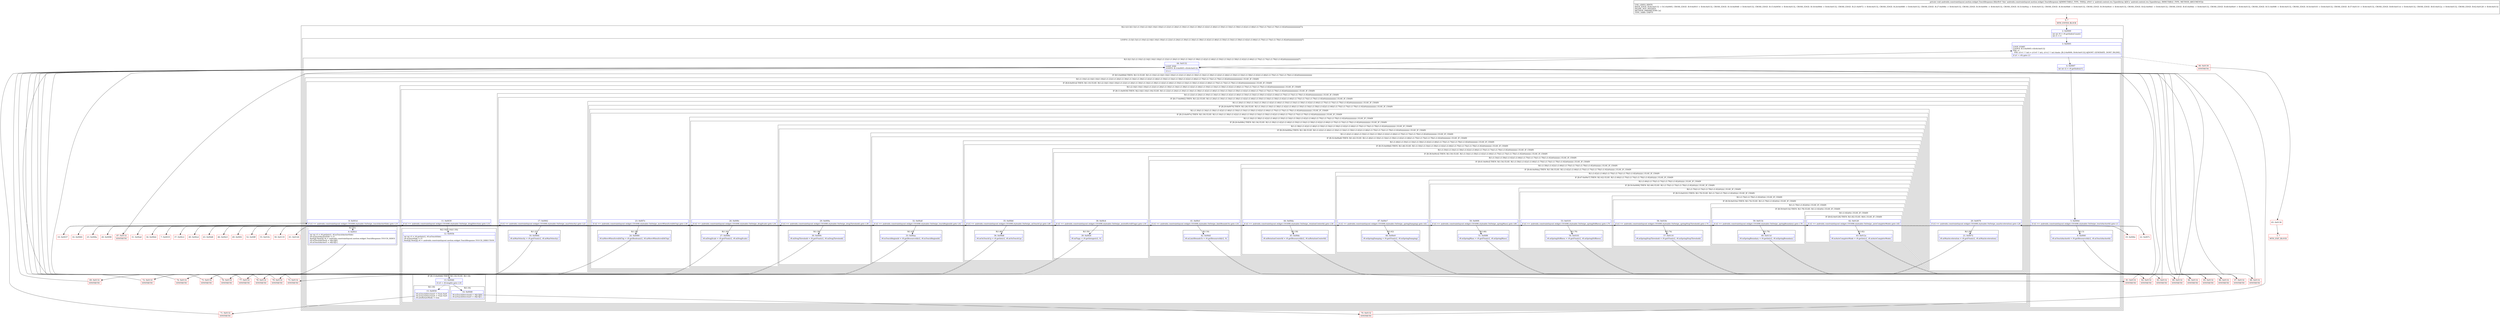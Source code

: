 digraph "CFG forandroidx.constraintlayout.motion.widget.TouchResponse.fill(Landroid\/content\/res\/TypedArray;)V" {
subgraph cluster_Region_1102398667 {
label = "R(2:1|(3:3|(1:5)(1:(1:10)(1:(2:14|(1:16)(1:18))(1:(1:22)(1:(1:26)(1:(1:30)(1:(1:34)(1:(1:38)(1:(1:42)(1:(1:46)(1:(1:50)(1:(1:54)(1:(1:58)(1:(1:62)(1:(1:66)(1:(1:70)(1:(1:74)(1:(1:78)(1:(1:82)(0)))))))))))))))))))|7))";
node [shape=record,color=blue];
Node_2 [shape=record,label="{2\:\ 0x0000|int int r0 = r9.getIndexCount()\lint r1 = 0\l}"];
subgraph cluster_LoopRegion_1527100475 {
label = "LOOP:0: (3:3|(1:5)(1:(1:10)(1:(2:14|(1:16)(1:18))(1:(1:22)(1:(1:26)(1:(1:30)(1:(1:34)(1:(1:38)(1:(1:42)(1:(1:46)(1:(1:50)(1:(1:54)(1:(1:58)(1:(1:62)(1:(1:66)(1:(1:70)(1:(1:74)(1:(1:78)(1:(1:82)(0)))))))))))))))))))|7)";
node [shape=record,color=blue];
Node_3 [shape=record,label="{3\:\ 0x0005|LOOP_START\lLOOP:0: B:3:0x0005\-\>B:64:0x0132\lPHI: r1 \l  PHI: (r1v1 'i' int) = (r1v0 'i' int), (r1v2 'i' int) binds: [B:2:0x0000, B:64:0x0132] A[DONT_GENERATE, DONT_INLINE]\l|if (r1 \< r0) goto L3\l}"];
subgraph cluster_Region_1935277348 {
label = "R(3:3|(1:5)(1:(1:10)(1:(2:14|(1:16)(1:18))(1:(1:22)(1:(1:26)(1:(1:30)(1:(1:34)(1:(1:38)(1:(1:42)(1:(1:46)(1:(1:50)(1:(1:54)(1:(1:58)(1:(1:62)(1:(1:66)(1:(1:70)(1:(1:74)(1:(1:78)(1:(1:82)(0)))))))))))))))))))|7)";
node [shape=record,color=blue];
Node_4 [shape=record,label="{4\:\ 0x0007|int int r2 = r9.getIndex(r1)\l}"];
subgraph cluster_IfRegion_1737988402 {
label = "IF [B:5:0x000d] THEN: R(1:5) ELSE: R(1:(1:10)(1:(2:14|(1:16)(1:18))(1:(1:22)(1:(1:26)(1:(1:30)(1:(1:34)(1:(1:38)(1:(1:42)(1:(1:46)(1:(1:50)(1:(1:54)(1:(1:58)(1:(1:62)(1:(1:66)(1:(1:70)(1:(1:74)(1:(1:78)(1:(1:82)(0)))))))))))))))))))";
node [shape=record,color=blue];
Node_5 [shape=record,label="{5\:\ 0x000d|if (r2 == androidx.constraintlayout.widget.C0169R.styleable.OnSwipe_touchAnchorId) goto L5\l}"];
subgraph cluster_Region_208603671 {
label = "R(1:5)";
node [shape=record,color=blue];
Node_6 [shape=record,label="{6\:\ 0x000f|r8.mTouchAnchorId = r9.getResourceId(r2, r8.mTouchAnchorId)\l}"];
}
subgraph cluster_Region_221598190 {
label = "R(1:(1:10)(1:(2:14|(1:16)(1:18))(1:(1:22)(1:(1:26)(1:(1:30)(1:(1:34)(1:(1:38)(1:(1:42)(1:(1:46)(1:(1:50)(1:(1:54)(1:(1:58)(1:(1:62)(1:(1:66)(1:(1:70)(1:(1:74)(1:(1:78)(1:(1:82)(0))))))))))))))))))) | ELSE_IF_CHAIN\l";
node [shape=record,color=blue];
subgraph cluster_IfRegion_2059260877 {
label = "IF [B:8:0x001d] THEN: R(1:10) ELSE: R(1:(2:14|(1:16)(1:18))(1:(1:22)(1:(1:26)(1:(1:30)(1:(1:34)(1:(1:38)(1:(1:42)(1:(1:46)(1:(1:50)(1:(1:54)(1:(1:58)(1:(1:62)(1:(1:66)(1:(1:70)(1:(1:74)(1:(1:78)(1:(1:82)(0)))))))))))))))))) | ELSE_IF_CHAIN\l";
node [shape=record,color=blue];
Node_8 [shape=record,label="{8\:\ 0x001d|if (r2 == androidx.constraintlayout.widget.C0169R.styleable.OnSwipe_touchAnchorSide) goto L10\l}"];
subgraph cluster_Region_1186046307 {
label = "R(1:10)";
node [shape=record,color=blue];
Node_9 [shape=record,label="{9\:\ 0x001f|int int r3 = r9.getInt(r2, r8.mTouchAnchorSide)\lr8.mTouchAnchorSide = r3\lfloat[][] float[][] r6 = androidx.constraintlayout.motion.widget.TouchResponse.TOUCH_SIDES\lr8.mTouchAnchorX = r6[r3][0]\lr8.mTouchAnchorY = r6[r3][1]\l}"];
}
subgraph cluster_Region_1019346628 {
label = "R(1:(2:14|(1:16)(1:18))(1:(1:22)(1:(1:26)(1:(1:30)(1:(1:34)(1:(1:38)(1:(1:42)(1:(1:46)(1:(1:50)(1:(1:54)(1:(1:58)(1:(1:62)(1:(1:66)(1:(1:70)(1:(1:74)(1:(1:78)(1:(1:82)(0)))))))))))))))))) | ELSE_IF_CHAIN\l";
node [shape=record,color=blue];
subgraph cluster_IfRegion_498400910 {
label = "IF [B:11:0x0039] THEN: R(2:14|(1:16)(1:18)) ELSE: R(1:(1:22)(1:(1:26)(1:(1:30)(1:(1:34)(1:(1:38)(1:(1:42)(1:(1:46)(1:(1:50)(1:(1:54)(1:(1:58)(1:(1:62)(1:(1:66)(1:(1:70)(1:(1:74)(1:(1:78)(1:(1:82)(0))))))))))))))))) | ELSE_IF_CHAIN\l";
node [shape=record,color=blue];
Node_11 [shape=record,label="{11\:\ 0x0039|if (r2 == androidx.constraintlayout.widget.C0169R.styleable.OnSwipe_dragDirection) goto L14\l}"];
subgraph cluster_Region_1769959581 {
label = "R(2:14|(1:16)(1:18))";
node [shape=record,color=blue];
Node_12 [shape=record,label="{12\:\ 0x003b|int int r3 = r9.getInt(r2, r8.mTouchSide)\lr8.mTouchSide = r3\lfloat[][] float[][] r6 = androidx.constraintlayout.motion.widget.TouchResponse.TOUCH_DIRECTION\l}"];
subgraph cluster_IfRegion_987617852 {
label = "IF [B:13:0x0046] THEN: R(1:16) ELSE: R(1:18)";
node [shape=record,color=blue];
Node_13 [shape=record,label="{13\:\ 0x0046|if (r3 \< r6.length) goto L16\l}"];
subgraph cluster_Region_416127258 {
label = "R(1:16)";
node [shape=record,color=blue];
Node_14 [shape=record,label="{14\:\ 0x0048|r8.mTouchDirectionX = r6[r3][0]\lr8.mTouchDirectionY = r6[r3][1]\l}"];
}
subgraph cluster_Region_200503443 {
label = "R(1:18)";
node [shape=record,color=blue];
Node_15 [shape=record,label="{15\:\ 0x0056|r8.mTouchDirectionY = Float.NaN\lr8.mTouchDirectionX = Float.NaN\lr8.mIsRotateMode = true\l}"];
}
}
}
subgraph cluster_Region_1715155531 {
label = "R(1:(1:22)(1:(1:26)(1:(1:30)(1:(1:34)(1:(1:38)(1:(1:42)(1:(1:46)(1:(1:50)(1:(1:54)(1:(1:58)(1:(1:62)(1:(1:66)(1:(1:70)(1:(1:74)(1:(1:78)(1:(1:82)(0))))))))))))))))) | ELSE_IF_CHAIN\l";
node [shape=record,color=blue];
subgraph cluster_IfRegion_2101933508 {
label = "IF [B:17:0x0062] THEN: R(1:22) ELSE: R(1:(1:26)(1:(1:30)(1:(1:34)(1:(1:38)(1:(1:42)(1:(1:46)(1:(1:50)(1:(1:54)(1:(1:58)(1:(1:62)(1:(1:66)(1:(1:70)(1:(1:74)(1:(1:78)(1:(1:82)(0)))))))))))))))) | ELSE_IF_CHAIN\l";
node [shape=record,color=blue];
Node_17 [shape=record,label="{17\:\ 0x0062|if (r2 == androidx.constraintlayout.widget.C0169R.styleable.OnSwipe_maxVelocity) goto L22\l}"];
subgraph cluster_Region_909765047 {
label = "R(1:22)";
node [shape=record,color=blue];
Node_18 [shape=record,label="{18\:\ 0x0064|r8.mMaxVelocity = r9.getFloat(r2, r8.mMaxVelocity)\l}"];
}
subgraph cluster_Region_1093055811 {
label = "R(1:(1:26)(1:(1:30)(1:(1:34)(1:(1:38)(1:(1:42)(1:(1:46)(1:(1:50)(1:(1:54)(1:(1:58)(1:(1:62)(1:(1:66)(1:(1:70)(1:(1:74)(1:(1:78)(1:(1:82)(0)))))))))))))))) | ELSE_IF_CHAIN\l";
node [shape=record,color=blue];
subgraph cluster_IfRegion_214114672 {
label = "IF [B:20:0x0070] THEN: R(1:26) ELSE: R(1:(1:30)(1:(1:34)(1:(1:38)(1:(1:42)(1:(1:46)(1:(1:50)(1:(1:54)(1:(1:58)(1:(1:62)(1:(1:66)(1:(1:70)(1:(1:74)(1:(1:78)(1:(1:82)(0))))))))))))))) | ELSE_IF_CHAIN\l";
node [shape=record,color=blue];
Node_20 [shape=record,label="{20\:\ 0x0070|if (r2 == androidx.constraintlayout.widget.C0169R.styleable.OnSwipe_maxAcceleration) goto L26\l}"];
subgraph cluster_Region_506090477 {
label = "R(1:26)";
node [shape=record,color=blue];
Node_21 [shape=record,label="{21\:\ 0x0072|r8.mMaxAcceleration = r9.getFloat(r2, r8.mMaxAcceleration)\l}"];
}
subgraph cluster_Region_1914852477 {
label = "R(1:(1:30)(1:(1:34)(1:(1:38)(1:(1:42)(1:(1:46)(1:(1:50)(1:(1:54)(1:(1:58)(1:(1:62)(1:(1:66)(1:(1:70)(1:(1:74)(1:(1:78)(1:(1:82)(0))))))))))))))) | ELSE_IF_CHAIN\l";
node [shape=record,color=blue];
subgraph cluster_IfRegion_611742521 {
label = "IF [B:23:0x007e] THEN: R(1:30) ELSE: R(1:(1:34)(1:(1:38)(1:(1:42)(1:(1:46)(1:(1:50)(1:(1:54)(1:(1:58)(1:(1:62)(1:(1:66)(1:(1:70)(1:(1:74)(1:(1:78)(1:(1:82)(0)))))))))))))) | ELSE_IF_CHAIN\l";
node [shape=record,color=blue];
Node_23 [shape=record,label="{23\:\ 0x007e|if (r2 == androidx.constraintlayout.widget.C0169R.styleable.OnSwipe_moveWhenScrollAtTop) goto L30\l}"];
subgraph cluster_Region_1576751697 {
label = "R(1:30)";
node [shape=record,color=blue];
Node_24 [shape=record,label="{24\:\ 0x0080|r8.mMoveWhenScrollAtTop = r9.getBoolean(r2, r8.mMoveWhenScrollAtTop)\l}"];
}
subgraph cluster_Region_1657128258 {
label = "R(1:(1:34)(1:(1:38)(1:(1:42)(1:(1:46)(1:(1:50)(1:(1:54)(1:(1:58)(1:(1:62)(1:(1:66)(1:(1:70)(1:(1:74)(1:(1:78)(1:(1:82)(0)))))))))))))) | ELSE_IF_CHAIN\l";
node [shape=record,color=blue];
subgraph cluster_IfRegion_1218846783 {
label = "IF [B:26:0x008c] THEN: R(1:34) ELSE: R(1:(1:38)(1:(1:42)(1:(1:46)(1:(1:50)(1:(1:54)(1:(1:58)(1:(1:62)(1:(1:66)(1:(1:70)(1:(1:74)(1:(1:78)(1:(1:82)(0))))))))))))) | ELSE_IF_CHAIN\l";
node [shape=record,color=blue];
Node_26 [shape=record,label="{26\:\ 0x008c|if (r2 == androidx.constraintlayout.widget.C0169R.styleable.OnSwipe_dragScale) goto L34\l}"];
subgraph cluster_Region_81766397 {
label = "R(1:34)";
node [shape=record,color=blue];
Node_27 [shape=record,label="{27\:\ 0x008e|r8.mDragScale = r9.getFloat(r2, r8.mDragScale)\l}"];
}
subgraph cluster_Region_1565727291 {
label = "R(1:(1:38)(1:(1:42)(1:(1:46)(1:(1:50)(1:(1:54)(1:(1:58)(1:(1:62)(1:(1:66)(1:(1:70)(1:(1:74)(1:(1:78)(1:(1:82)(0))))))))))))) | ELSE_IF_CHAIN\l";
node [shape=record,color=blue];
subgraph cluster_IfRegion_329769956 {
label = "IF [B:29:0x009a] THEN: R(1:38) ELSE: R(1:(1:42)(1:(1:46)(1:(1:50)(1:(1:54)(1:(1:58)(1:(1:62)(1:(1:66)(1:(1:70)(1:(1:74)(1:(1:78)(1:(1:82)(0)))))))))))) | ELSE_IF_CHAIN\l";
node [shape=record,color=blue];
Node_29 [shape=record,label="{29\:\ 0x009a|if (r2 == androidx.constraintlayout.widget.C0169R.styleable.OnSwipe_dragThreshold) goto L38\l}"];
subgraph cluster_Region_348738075 {
label = "R(1:38)";
node [shape=record,color=blue];
Node_30 [shape=record,label="{30\:\ 0x009c|r8.mDragThreshold = r9.getFloat(r2, r8.mDragThreshold)\l}"];
}
subgraph cluster_Region_699080831 {
label = "R(1:(1:42)(1:(1:46)(1:(1:50)(1:(1:54)(1:(1:58)(1:(1:62)(1:(1:66)(1:(1:70)(1:(1:74)(1:(1:78)(1:(1:82)(0)))))))))))) | ELSE_IF_CHAIN\l";
node [shape=record,color=blue];
subgraph cluster_IfRegion_1830236005 {
label = "IF [B:32:0x00a8] THEN: R(1:42) ELSE: R(1:(1:46)(1:(1:50)(1:(1:54)(1:(1:58)(1:(1:62)(1:(1:66)(1:(1:70)(1:(1:74)(1:(1:78)(1:(1:82)(0))))))))))) | ELSE_IF_CHAIN\l";
node [shape=record,color=blue];
Node_32 [shape=record,label="{32\:\ 0x00a8|if (r2 == androidx.constraintlayout.widget.C0169R.styleable.OnSwipe_touchRegionId) goto L42\l}"];
subgraph cluster_Region_344886645 {
label = "R(1:42)";
node [shape=record,color=blue];
Node_33 [shape=record,label="{33\:\ 0x00aa|r8.mTouchRegionId = r9.getResourceId(r2, r8.mTouchRegionId)\l}"];
}
subgraph cluster_Region_1229588619 {
label = "R(1:(1:46)(1:(1:50)(1:(1:54)(1:(1:58)(1:(1:62)(1:(1:66)(1:(1:70)(1:(1:74)(1:(1:78)(1:(1:82)(0))))))))))) | ELSE_IF_CHAIN\l";
node [shape=record,color=blue];
subgraph cluster_IfRegion_941290691 {
label = "IF [B:35:0x00b6] THEN: R(1:46) ELSE: R(1:(1:50)(1:(1:54)(1:(1:58)(1:(1:62)(1:(1:66)(1:(1:70)(1:(1:74)(1:(1:78)(1:(1:82)(0)))))))))) | ELSE_IF_CHAIN\l";
node [shape=record,color=blue];
Node_35 [shape=record,label="{35\:\ 0x00b6|if (r2 == androidx.constraintlayout.widget.C0169R.styleable.OnSwipe_onTouchUp) goto L46\l}"];
subgraph cluster_Region_1713184849 {
label = "R(1:46)";
node [shape=record,color=blue];
Node_36 [shape=record,label="{36\:\ 0x00b8|r8.mOnTouchUp = r9.getInt(r2, r8.mOnTouchUp)\l}"];
}
subgraph cluster_Region_90778421 {
label = "R(1:(1:50)(1:(1:54)(1:(1:58)(1:(1:62)(1:(1:66)(1:(1:70)(1:(1:74)(1:(1:78)(1:(1:82)(0)))))))))) | ELSE_IF_CHAIN\l";
node [shape=record,color=blue];
subgraph cluster_IfRegion_849692656 {
label = "IF [B:38:0x00c4] THEN: R(1:50) ELSE: R(1:(1:54)(1:(1:58)(1:(1:62)(1:(1:66)(1:(1:70)(1:(1:74)(1:(1:78)(1:(1:82)(0))))))))) | ELSE_IF_CHAIN\l";
node [shape=record,color=blue];
Node_38 [shape=record,label="{38\:\ 0x00c4|if (r2 == androidx.constraintlayout.widget.C0169R.styleable.OnSwipe_nestedScrollFlags) goto L50\l}"];
subgraph cluster_Region_1377866228 {
label = "R(1:50)";
node [shape=record,color=blue];
Node_39 [shape=record,label="{39\:\ 0x00c6|r8.mFlags = r9.getInteger(r2, 0)\l}"];
}
subgraph cluster_Region_1085172577 {
label = "R(1:(1:54)(1:(1:58)(1:(1:62)(1:(1:66)(1:(1:70)(1:(1:74)(1:(1:78)(1:(1:82)(0))))))))) | ELSE_IF_CHAIN\l";
node [shape=record,color=blue];
subgraph cluster_IfRegion_1031003039 {
label = "IF [B:41:0x00cf] THEN: R(1:54) ELSE: R(1:(1:58)(1:(1:62)(1:(1:66)(1:(1:70)(1:(1:74)(1:(1:78)(1:(1:82)(0)))))))) | ELSE_IF_CHAIN\l";
node [shape=record,color=blue];
Node_41 [shape=record,label="{41\:\ 0x00cf|if (r2 == androidx.constraintlayout.widget.C0169R.styleable.OnSwipe_limitBoundsTo) goto L54\l}"];
subgraph cluster_Region_853765064 {
label = "R(1:54)";
node [shape=record,color=blue];
Node_42 [shape=record,label="{42\:\ 0x00d1|r8.mLimitBoundsTo = r9.getResourceId(r2, 0)\l}"];
}
subgraph cluster_Region_821433299 {
label = "R(1:(1:58)(1:(1:62)(1:(1:66)(1:(1:70)(1:(1:74)(1:(1:78)(1:(1:82)(0)))))))) | ELSE_IF_CHAIN\l";
node [shape=record,color=blue];
subgraph cluster_IfRegion_719397027 {
label = "IF [B:44:0x00da] THEN: R(1:58) ELSE: R(1:(1:62)(1:(1:66)(1:(1:70)(1:(1:74)(1:(1:78)(1:(1:82)(0))))))) | ELSE_IF_CHAIN\l";
node [shape=record,color=blue];
Node_44 [shape=record,label="{44\:\ 0x00da|if (r2 == androidx.constraintlayout.widget.C0169R.styleable.OnSwipe_rotationCenterId) goto L58\l}"];
subgraph cluster_Region_2090384186 {
label = "R(1:58)";
node [shape=record,color=blue];
Node_45 [shape=record,label="{45\:\ 0x00dc|r8.mRotationCenterId = r9.getResourceId(r2, r8.mRotationCenterId)\l}"];
}
subgraph cluster_Region_694246166 {
label = "R(1:(1:62)(1:(1:66)(1:(1:70)(1:(1:74)(1:(1:78)(1:(1:82)(0))))))) | ELSE_IF_CHAIN\l";
node [shape=record,color=blue];
subgraph cluster_IfRegion_1603545109 {
label = "IF [B:47:0x00e7] THEN: R(1:62) ELSE: R(1:(1:66)(1:(1:70)(1:(1:74)(1:(1:78)(1:(1:82)(0)))))) | ELSE_IF_CHAIN\l";
node [shape=record,color=blue];
Node_47 [shape=record,label="{47\:\ 0x00e7|if (r2 == androidx.constraintlayout.widget.C0169R.styleable.OnSwipe_springDamping) goto L62\l}"];
subgraph cluster_Region_1988146436 {
label = "R(1:62)";
node [shape=record,color=blue];
Node_48 [shape=record,label="{48\:\ 0x00e9|r8.mSpringDamping = r9.getFloat(r2, r8.mSpringDamping)\l}"];
}
subgraph cluster_Region_1696460172 {
label = "R(1:(1:66)(1:(1:70)(1:(1:74)(1:(1:78)(1:(1:82)(0)))))) | ELSE_IF_CHAIN\l";
node [shape=record,color=blue];
subgraph cluster_IfRegion_1430746959 {
label = "IF [B:50:0x00f4] THEN: R(1:66) ELSE: R(1:(1:70)(1:(1:74)(1:(1:78)(1:(1:82)(0))))) | ELSE_IF_CHAIN\l";
node [shape=record,color=blue];
Node_50 [shape=record,label="{50\:\ 0x00f4|if (r2 == androidx.constraintlayout.widget.C0169R.styleable.OnSwipe_springMass) goto L66\l}"];
subgraph cluster_Region_1816086454 {
label = "R(1:66)";
node [shape=record,color=blue];
Node_51 [shape=record,label="{51\:\ 0x00f6|r8.mSpringMass = r9.getFloat(r2, r8.mSpringMass)\l}"];
}
subgraph cluster_Region_1457223469 {
label = "R(1:(1:70)(1:(1:74)(1:(1:78)(1:(1:82)(0))))) | ELSE_IF_CHAIN\l";
node [shape=record,color=blue];
subgraph cluster_IfRegion_303369892 {
label = "IF [B:53:0x0101] THEN: R(1:70) ELSE: R(1:(1:74)(1:(1:78)(1:(1:82)(0)))) | ELSE_IF_CHAIN\l";
node [shape=record,color=blue];
Node_53 [shape=record,label="{53\:\ 0x0101|if (r2 == androidx.constraintlayout.widget.C0169R.styleable.OnSwipe_springStiffness) goto L70\l}"];
subgraph cluster_Region_1640935799 {
label = "R(1:70)";
node [shape=record,color=blue];
Node_54 [shape=record,label="{54\:\ 0x0103|r8.mSpringStiffness = r9.getFloat(r2, r8.mSpringStiffness)\l}"];
}
subgraph cluster_Region_1454612142 {
label = "R(1:(1:74)(1:(1:78)(1:(1:82)(0)))) | ELSE_IF_CHAIN\l";
node [shape=record,color=blue];
subgraph cluster_IfRegion_266166030 {
label = "IF [B:56:0x010e] THEN: R(1:74) ELSE: R(1:(1:78)(1:(1:82)(0))) | ELSE_IF_CHAIN\l";
node [shape=record,color=blue];
Node_56 [shape=record,label="{56\:\ 0x010e|if (r2 == androidx.constraintlayout.widget.C0169R.styleable.OnSwipe_springStopThreshold) goto L74\l}"];
subgraph cluster_Region_432647092 {
label = "R(1:74)";
node [shape=record,color=blue];
Node_57 [shape=record,label="{57\:\ 0x0110|r8.mSpringStopThreshold = r9.getFloat(r2, r8.mSpringStopThreshold)\l}"];
}
subgraph cluster_Region_1965672069 {
label = "R(1:(1:78)(1:(1:82)(0))) | ELSE_IF_CHAIN\l";
node [shape=record,color=blue];
subgraph cluster_IfRegion_588506631 {
label = "IF [B:59:0x011b] THEN: R(1:78) ELSE: R(1:(1:82)(0)) | ELSE_IF_CHAIN\l";
node [shape=record,color=blue];
Node_59 [shape=record,label="{59\:\ 0x011b|if (r2 == androidx.constraintlayout.widget.C0169R.styleable.OnSwipe_springBoundary) goto L78\l}"];
subgraph cluster_Region_935509531 {
label = "R(1:78)";
node [shape=record,color=blue];
Node_60 [shape=record,label="{60\:\ 0x011d|r8.mSpringBoundary = r9.getInt(r2, r8.mSpringBoundary)\l}"];
}
subgraph cluster_Region_2144482337 {
label = "R(1:(1:82)(0)) | ELSE_IF_CHAIN\l";
node [shape=record,color=blue];
subgraph cluster_IfRegion_1375908546 {
label = "IF [B:62:0x0128] THEN: R(1:82) ELSE: R(0) | ELSE_IF_CHAIN\l";
node [shape=record,color=blue];
Node_62 [shape=record,label="{62\:\ 0x0128|if (r2 == androidx.constraintlayout.widget.C0169R.styleable.OnSwipe_autoCompleteMode) goto L82\l}"];
subgraph cluster_Region_113391421 {
label = "R(1:82)";
node [shape=record,color=blue];
Node_63 [shape=record,label="{63\:\ 0x012a|r8.mAutoCompleteMode = r9.getInt(r2, r8.mAutoCompleteMode)\l}"];
}
subgraph cluster_Region_1916622569 {
label = "R(0)";
node [shape=record,color=blue];
}
}
}
}
}
}
}
}
}
}
}
}
}
}
}
}
}
}
}
}
}
}
}
}
}
}
}
}
}
}
}
}
}
}
}
}
}
}
Node_64 [shape=record,label="{64\:\ 0x0132|LOOP_END\lLOOP:0: B:3:0x0005\-\>B:64:0x0132\l|r1++\l}"];
}
}
}
Node_0 [shape=record,color=red,label="{0\:\ ?|MTH_ENTER_BLOCK\l}"];
Node_68 [shape=record,color=red,label="{68\:\ 0x0132|SYNTHETIC\l}"];
Node_7 [shape=record,color=red,label="{7\:\ 0x0019}"];
Node_69 [shape=record,color=red,label="{69\:\ 0x0132|SYNTHETIC\l}"];
Node_10 [shape=record,color=red,label="{10\:\ 0x0037}"];
Node_70 [shape=record,color=red,label="{70\:\ 0x0132|SYNTHETIC\l}"];
Node_71 [shape=record,color=red,label="{71\:\ 0x0132|SYNTHETIC\l}"];
Node_16 [shape=record,color=red,label="{16\:\ 0x0060}"];
Node_72 [shape=record,color=red,label="{72\:\ 0x0132|SYNTHETIC\l}"];
Node_19 [shape=record,color=red,label="{19\:\ 0x006e}"];
Node_73 [shape=record,color=red,label="{73\:\ 0x0132|SYNTHETIC\l}"];
Node_22 [shape=record,color=red,label="{22\:\ 0x007c}"];
Node_74 [shape=record,color=red,label="{74\:\ 0x0132|SYNTHETIC\l}"];
Node_25 [shape=record,color=red,label="{25\:\ 0x008a}"];
Node_75 [shape=record,color=red,label="{75\:\ 0x0132|SYNTHETIC\l}"];
Node_28 [shape=record,color=red,label="{28\:\ 0x0098}"];
Node_76 [shape=record,color=red,label="{76\:\ 0x0132|SYNTHETIC\l}"];
Node_31 [shape=record,color=red,label="{31\:\ 0x00a6}"];
Node_77 [shape=record,color=red,label="{77\:\ 0x0132|SYNTHETIC\l}"];
Node_34 [shape=record,color=red,label="{34\:\ 0x00b4}"];
Node_78 [shape=record,color=red,label="{78\:\ 0x0132|SYNTHETIC\l}"];
Node_37 [shape=record,color=red,label="{37\:\ 0x00c2}"];
Node_79 [shape=record,color=red,label="{79\:\ 0x0132|SYNTHETIC\l}"];
Node_40 [shape=record,color=red,label="{40\:\ 0x00cd}"];
Node_80 [shape=record,color=red,label="{80\:\ 0x0132|SYNTHETIC\l}"];
Node_43 [shape=record,color=red,label="{43\:\ 0x00d8}"];
Node_81 [shape=record,color=red,label="{81\:\ 0x0132|SYNTHETIC\l}"];
Node_46 [shape=record,color=red,label="{46\:\ 0x00e5}"];
Node_82 [shape=record,color=red,label="{82\:\ 0x0132|SYNTHETIC\l}"];
Node_49 [shape=record,color=red,label="{49\:\ 0x00f2}"];
Node_83 [shape=record,color=red,label="{83\:\ 0x0132|SYNTHETIC\l}"];
Node_52 [shape=record,color=red,label="{52\:\ 0x00ff}"];
Node_84 [shape=record,color=red,label="{84\:\ 0x0132|SYNTHETIC\l}"];
Node_55 [shape=record,color=red,label="{55\:\ 0x010c}"];
Node_85 [shape=record,color=red,label="{85\:\ 0x0132|SYNTHETIC\l}"];
Node_58 [shape=record,color=red,label="{58\:\ 0x0119}"];
Node_86 [shape=record,color=red,label="{86\:\ 0x0132|SYNTHETIC\l}"];
Node_61 [shape=record,color=red,label="{61\:\ 0x0126}"];
Node_67 [shape=record,color=red,label="{67\:\ 0x0132|SYNTHETIC\l}"];
Node_87 [shape=record,color=red,label="{87\:\ 0x0132|SYNTHETIC\l}"];
Node_66 [shape=record,color=red,label="{66\:\ 0x0136|SYNTHETIC\l}"];
Node_65 [shape=record,color=red,label="{65\:\ 0x0136}"];
Node_1 [shape=record,color=red,label="{1\:\ ?|MTH_EXIT_BLOCK\l}"];
MethodNode[shape=record,label="{private void androidx.constraintlayout.motion.widget.TouchResponse.fill((r8v0 'this' androidx.constraintlayout.motion.widget.TouchResponse A[IMMUTABLE_TYPE, THIS]), (r9v0 'a' android.content.res.TypedArray A[D('a' android.content.res.TypedArray), IMMUTABLE_TYPE, METHOD_ARGUMENT]))  | USE_LINES_HINTS\lBACK_EDGE: B:64:0x0132 \-\> B:3:0x0005, CROSS_EDGE: B:9:0x001f \-\> B:64:0x0132, CROSS_EDGE: B:14:0x0048 \-\> B:64:0x0132, CROSS_EDGE: B:15:0x0056 \-\> B:64:0x0132, CROSS_EDGE: B:18:0x0064 \-\> B:64:0x0132, CROSS_EDGE: B:21:0x0072 \-\> B:64:0x0132, CROSS_EDGE: B:24:0x0080 \-\> B:64:0x0132, CROSS_EDGE: B:27:0x008e \-\> B:64:0x0132, CROSS_EDGE: B:30:0x009c \-\> B:64:0x0132, CROSS_EDGE: B:33:0x00aa \-\> B:64:0x0132, CROSS_EDGE: B:36:0x00b8 \-\> B:64:0x0132, CROSS_EDGE: B:39:0x00c6 \-\> B:64:0x0132, CROSS_EDGE: B:42:0x00d1 \-\> B:64:0x0132, CROSS_EDGE: B:45:0x00dc \-\> B:64:0x0132, CROSS_EDGE: B:48:0x00e9 \-\> B:64:0x0132, CROSS_EDGE: B:51:0x00f6 \-\> B:64:0x0132, CROSS_EDGE: B:54:0x0103 \-\> B:64:0x0132, CROSS_EDGE: B:57:0x0110 \-\> B:64:0x0132, CROSS_EDGE: B:60:0x011d \-\> B:64:0x0132, CROSS_EDGE: B:63:0x012a \-\> B:64:0x0132, CROSS_EDGE: B:62:0x0128 \-\> B:64:0x0132\lINLINE_NOT_NEEDED\lMETHOD_PARAMETERS: [a]\lTYPE_VARS: EMPTY\l}"];
MethodNode -> Node_0;Node_2 -> Node_3;
Node_3 -> Node_4;
Node_3 -> Node_66[style=dashed];
Node_4 -> Node_5;
Node_5 -> Node_6;
Node_5 -> Node_7[style=dashed];
Node_6 -> Node_68;
Node_8 -> Node_9;
Node_8 -> Node_10[style=dashed];
Node_9 -> Node_69;
Node_11 -> Node_12;
Node_11 -> Node_16[style=dashed];
Node_12 -> Node_13;
Node_13 -> Node_14;
Node_13 -> Node_15[style=dashed];
Node_14 -> Node_70;
Node_15 -> Node_71;
Node_17 -> Node_18;
Node_17 -> Node_19[style=dashed];
Node_18 -> Node_72;
Node_20 -> Node_21;
Node_20 -> Node_22[style=dashed];
Node_21 -> Node_73;
Node_23 -> Node_24;
Node_23 -> Node_25[style=dashed];
Node_24 -> Node_74;
Node_26 -> Node_27;
Node_26 -> Node_28[style=dashed];
Node_27 -> Node_75;
Node_29 -> Node_30;
Node_29 -> Node_31[style=dashed];
Node_30 -> Node_76;
Node_32 -> Node_33;
Node_32 -> Node_34[style=dashed];
Node_33 -> Node_77;
Node_35 -> Node_36;
Node_35 -> Node_37[style=dashed];
Node_36 -> Node_78;
Node_38 -> Node_39;
Node_38 -> Node_40[style=dashed];
Node_39 -> Node_79;
Node_41 -> Node_42;
Node_41 -> Node_43[style=dashed];
Node_42 -> Node_80;
Node_44 -> Node_45;
Node_44 -> Node_46[style=dashed];
Node_45 -> Node_81;
Node_47 -> Node_48;
Node_47 -> Node_49[style=dashed];
Node_48 -> Node_82;
Node_50 -> Node_51;
Node_50 -> Node_52[style=dashed];
Node_51 -> Node_83;
Node_53 -> Node_54;
Node_53 -> Node_55[style=dashed];
Node_54 -> Node_84;
Node_56 -> Node_57;
Node_56 -> Node_58[style=dashed];
Node_57 -> Node_85;
Node_59 -> Node_60;
Node_59 -> Node_61[style=dashed];
Node_60 -> Node_86;
Node_62 -> Node_63;
Node_62 -> Node_87[style=dashed];
Node_63 -> Node_67;
Node_64 -> Node_3;
Node_0 -> Node_2;
Node_68 -> Node_64;
Node_7 -> Node_8;
Node_69 -> Node_64;
Node_10 -> Node_11;
Node_70 -> Node_64;
Node_71 -> Node_64;
Node_16 -> Node_17;
Node_72 -> Node_64;
Node_19 -> Node_20;
Node_73 -> Node_64;
Node_22 -> Node_23;
Node_74 -> Node_64;
Node_25 -> Node_26;
Node_75 -> Node_64;
Node_28 -> Node_29;
Node_76 -> Node_64;
Node_31 -> Node_32;
Node_77 -> Node_64;
Node_34 -> Node_35;
Node_78 -> Node_64;
Node_37 -> Node_38;
Node_79 -> Node_64;
Node_40 -> Node_41;
Node_80 -> Node_64;
Node_43 -> Node_44;
Node_81 -> Node_64;
Node_46 -> Node_47;
Node_82 -> Node_64;
Node_49 -> Node_50;
Node_83 -> Node_64;
Node_52 -> Node_53;
Node_84 -> Node_64;
Node_55 -> Node_56;
Node_85 -> Node_64;
Node_58 -> Node_59;
Node_86 -> Node_64;
Node_61 -> Node_62;
Node_67 -> Node_64;
Node_87 -> Node_64;
Node_66 -> Node_65;
Node_65 -> Node_1;
}

